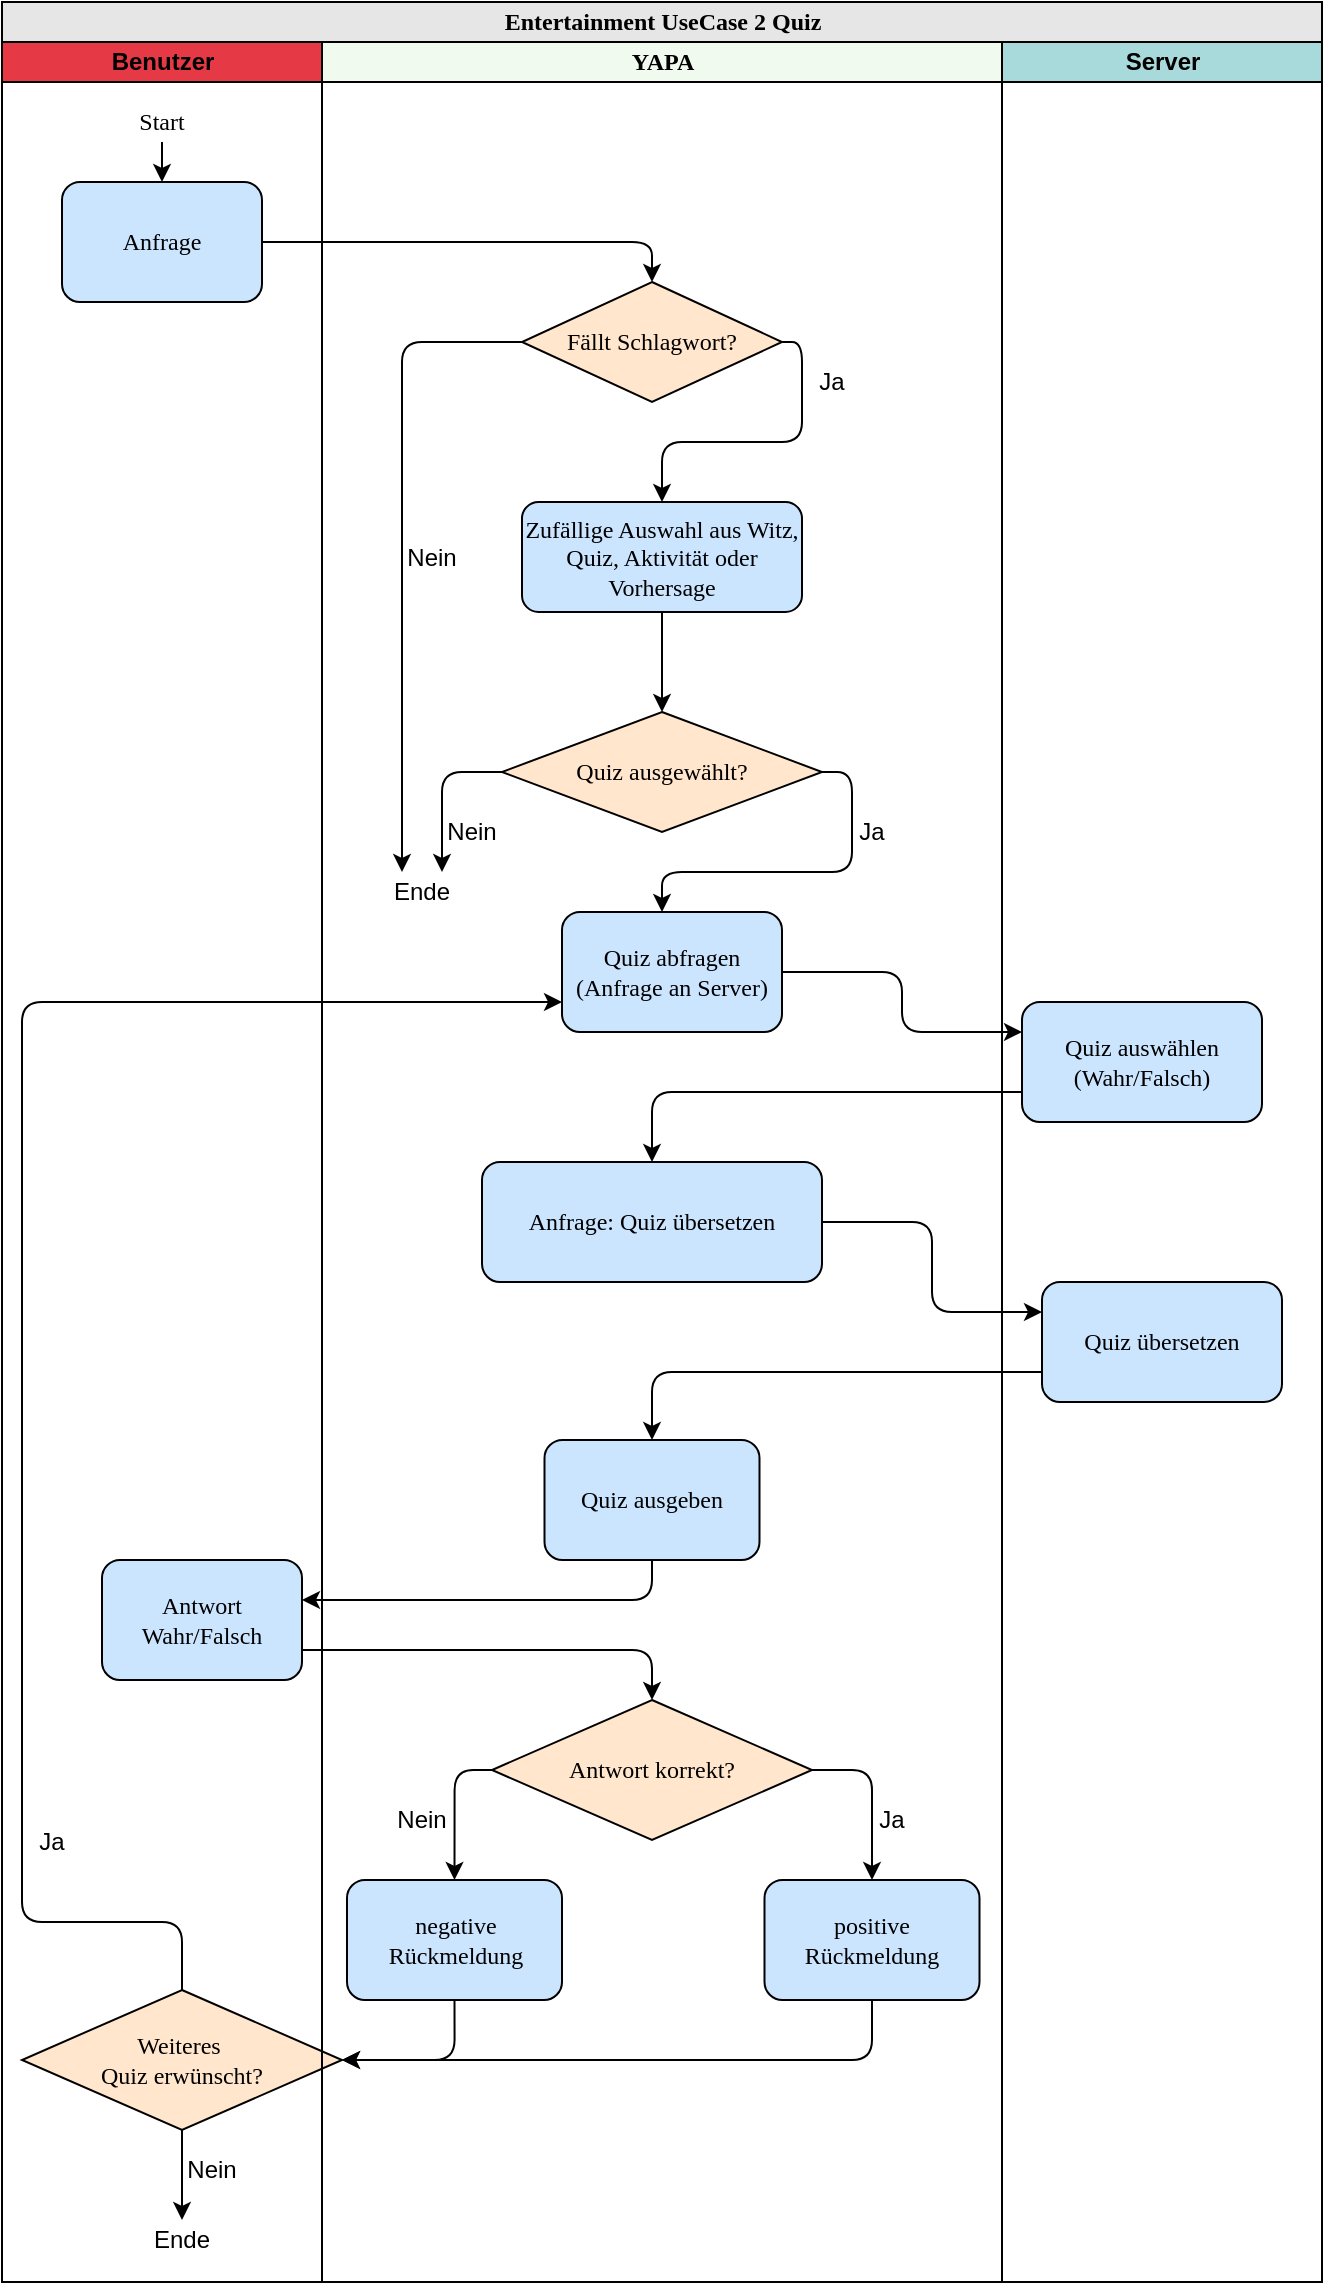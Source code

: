 <mxfile version="14.4.3" type="device"><diagram id="wQyJhI2txuhhI7jL_E2x" name="Seite-1"><mxGraphModel dx="1024" dy="592" grid="1" gridSize="10" guides="1" tooltips="1" connect="1" arrows="1" fold="1" page="1" pageScale="1" pageWidth="827" pageHeight="1169" math="0" shadow="0"><root><mxCell id="0"/><mxCell id="1" parent="0"/><mxCell id="SLYva9v7MlJXnkV6sIYc-1" value="&lt;font style=&quot;font-size: 12px&quot;&gt;Entertainment UseCase 2 Quiz&lt;/font&gt;" style="swimlane;html=1;childLayout=stackLayout;startSize=20;rounded=0;shadow=0;labelBackgroundColor=none;strokeWidth=1;fontFamily=Verdana;fontSize=8;align=center;fillColor=#E6E6E6;" parent="1" vertex="1"><mxGeometry x="70" y="40" width="660" height="1140" as="geometry"/></mxCell><mxCell id="SLYva9v7MlJXnkV6sIYc-2" value="Benutzer" style="swimlane;html=1;startSize=20;fillColor=#E63946;" parent="SLYva9v7MlJXnkV6sIYc-1" vertex="1"><mxGeometry y="20" width="160" height="1120" as="geometry"/></mxCell><mxCell id="SLYva9v7MlJXnkV6sIYc-3" style="edgeStyle=orthogonalEdgeStyle;rounded=1;orthogonalLoop=1;jettySize=auto;html=1;fontSize=12;" parent="SLYva9v7MlJXnkV6sIYc-2" source="SLYva9v7MlJXnkV6sIYc-4" target="SLYva9v7MlJXnkV6sIYc-5" edge="1"><mxGeometry relative="1" as="geometry"/></mxCell><mxCell id="SLYva9v7MlJXnkV6sIYc-4" value="&lt;font face=&quot;Verdana&quot;&gt;Start&lt;/font&gt;" style="text;html=1;strokeColor=none;fillColor=none;align=center;verticalAlign=middle;whiteSpace=wrap;rounded=0;" parent="SLYva9v7MlJXnkV6sIYc-2" vertex="1"><mxGeometry x="60" y="30" width="40" height="20" as="geometry"/></mxCell><mxCell id="SLYva9v7MlJXnkV6sIYc-5" value="&lt;font style=&quot;font-size: 12px&quot;&gt;Anfrage&lt;/font&gt;" style="rounded=1;whiteSpace=wrap;html=1;shadow=0;labelBackgroundColor=none;strokeWidth=1;fontFamily=Verdana;fontSize=8;align=center;fillColor=#CCE5FF;" parent="SLYva9v7MlJXnkV6sIYc-2" vertex="1"><mxGeometry x="30" y="70" width="100" height="60" as="geometry"/></mxCell><mxCell id="SLYva9v7MlJXnkV6sIYc-6" value="Ja" style="text;html=1;strokeColor=none;fillColor=none;align=center;verticalAlign=middle;whiteSpace=wrap;rounded=0;fontSize=12;" parent="SLYva9v7MlJXnkV6sIYc-2" vertex="1"><mxGeometry x="10" y="890" width="30" height="20" as="geometry"/></mxCell><mxCell id="SLYva9v7MlJXnkV6sIYc-7" value="Weiteres&amp;nbsp;&lt;br&gt;Quiz erwünscht?" style="rhombus;whiteSpace=wrap;html=1;rounded=0;shadow=0;labelBackgroundColor=none;strokeWidth=1;fontFamily=Verdana;fontSize=12;align=center;fillColor=#FFE6CC;" parent="SLYva9v7MlJXnkV6sIYc-2" vertex="1"><mxGeometry x="10" y="974" width="160" height="70" as="geometry"/></mxCell><mxCell id="SLYva9v7MlJXnkV6sIYc-8" value="Ende" style="text;html=1;strokeColor=none;fillColor=none;align=center;verticalAlign=middle;whiteSpace=wrap;rounded=0;" parent="SLYva9v7MlJXnkV6sIYc-2" vertex="1"><mxGeometry x="70" y="1089" width="40" height="20" as="geometry"/></mxCell><mxCell id="SLYva9v7MlJXnkV6sIYc-9" style="edgeStyle=orthogonalEdgeStyle;rounded=0;orthogonalLoop=1;jettySize=auto;html=1;exitX=0.5;exitY=1;exitDx=0;exitDy=0;fontSize=12;entryX=0.5;entryY=0;entryDx=0;entryDy=0;" parent="SLYva9v7MlJXnkV6sIYc-2" source="SLYva9v7MlJXnkV6sIYc-7" target="SLYva9v7MlJXnkV6sIYc-8" edge="1"><mxGeometry relative="1" as="geometry"><mxPoint x="90" y="1084" as="sourcePoint"/><mxPoint x="90" y="1094" as="targetPoint"/></mxGeometry></mxCell><mxCell id="SLYva9v7MlJXnkV6sIYc-10" value="Nein" style="text;html=1;strokeColor=none;fillColor=none;align=center;verticalAlign=middle;whiteSpace=wrap;rounded=0;fontSize=12;" parent="SLYva9v7MlJXnkV6sIYc-2" vertex="1"><mxGeometry x="90" y="1054" width="30" height="20" as="geometry"/></mxCell><mxCell id="SLYva9v7MlJXnkV6sIYc-44" value="&lt;font style=&quot;font-size: 12px&quot;&gt;Antwort Wahr/Falsch&lt;/font&gt;" style="rounded=1;whiteSpace=wrap;html=1;shadow=0;labelBackgroundColor=none;strokeWidth=1;fontFamily=Verdana;fontSize=8;align=center;fillColor=#CCE5FF;" parent="SLYva9v7MlJXnkV6sIYc-2" vertex="1"><mxGeometry x="50" y="759" width="100" height="60" as="geometry"/></mxCell><mxCell id="SLYva9v7MlJXnkV6sIYc-35" style="edgeStyle=orthogonalEdgeStyle;rounded=1;orthogonalLoop=1;jettySize=auto;html=1;fontSize=12;exitX=1;exitY=0.5;exitDx=0;exitDy=0;entryX=0;entryY=0.25;entryDx=0;entryDy=0;" parent="SLYva9v7MlJXnkV6sIYc-1" source="SLYva9v7MlJXnkV6sIYc-29" target="SLYva9v7MlJXnkV6sIYc-40" edge="1"><mxGeometry relative="1" as="geometry"><mxPoint x="480" y="645" as="sourcePoint"/><mxPoint x="600" y="670" as="targetPoint"/></mxGeometry></mxCell><mxCell id="SLYva9v7MlJXnkV6sIYc-36" style="edgeStyle=orthogonalEdgeStyle;rounded=1;orthogonalLoop=1;jettySize=auto;html=1;fontSize=12;exitX=0;exitY=0.75;exitDx=0;exitDy=0;" parent="SLYva9v7MlJXnkV6sIYc-1" source="SLYva9v7MlJXnkV6sIYc-40" target="113UlIvvyqEA3P-8tzpB-1" edge="1"><mxGeometry relative="1" as="geometry"><mxPoint x="400" y="875" as="sourcePoint"/><mxPoint x="545" y="900" as="targetPoint"/></mxGeometry></mxCell><mxCell id="SLYva9v7MlJXnkV6sIYc-38" style="edgeStyle=orthogonalEdgeStyle;rounded=1;orthogonalLoop=1;jettySize=auto;html=1;fontSize=12;entryX=0;entryY=0.75;entryDx=0;entryDy=0;exitX=0.5;exitY=0;exitDx=0;exitDy=0;" parent="SLYva9v7MlJXnkV6sIYc-1" source="SLYva9v7MlJXnkV6sIYc-7" target="SLYva9v7MlJXnkV6sIYc-29" edge="1"><mxGeometry relative="1" as="geometry"><mxPoint x="220" y="955" as="sourcePoint"/><mxPoint x="410" y="860" as="targetPoint"/><Array as="points"><mxPoint x="90" y="960"/><mxPoint x="10" y="960"/><mxPoint x="10" y="500"/></Array></mxGeometry></mxCell><mxCell id="SLYva9v7MlJXnkV6sIYc-11" value="&lt;font face=&quot;Verdana&quot;&gt;YAPA&lt;/font&gt;" style="swimlane;html=1;startSize=20;fillColor=#F1FAEE;" parent="SLYva9v7MlJXnkV6sIYc-1" vertex="1"><mxGeometry x="160" y="20" width="340" height="1120" as="geometry"/></mxCell><mxCell id="SLYva9v7MlJXnkV6sIYc-12" value="&lt;font style=&quot;font-size: 12px&quot;&gt;Zufällige Auswahl aus Witz, Quiz, Aktivität oder Vorhersage&lt;/font&gt;" style="rounded=1;whiteSpace=wrap;html=1;shadow=0;labelBackgroundColor=none;strokeWidth=1;fontFamily=Verdana;fontSize=8;align=center;fillColor=#CCE5FF;" parent="SLYva9v7MlJXnkV6sIYc-11" vertex="1"><mxGeometry x="100" y="230" width="140" height="55" as="geometry"/></mxCell><mxCell id="SLYva9v7MlJXnkV6sIYc-13" style="edgeStyle=orthogonalEdgeStyle;rounded=1;orthogonalLoop=1;jettySize=auto;html=1;exitX=0;exitY=0.5;exitDx=0;exitDy=0;entryX=0.75;entryY=0;entryDx=0;entryDy=0;" parent="SLYva9v7MlJXnkV6sIYc-11" source="SLYva9v7MlJXnkV6sIYc-15" target="SLYva9v7MlJXnkV6sIYc-33" edge="1"><mxGeometry relative="1" as="geometry"><mxPoint x="70" y="415" as="targetPoint"/></mxGeometry></mxCell><mxCell id="SLYva9v7MlJXnkV6sIYc-14" style="edgeStyle=orthogonalEdgeStyle;rounded=1;orthogonalLoop=1;jettySize=auto;html=1;exitX=1;exitY=0.5;exitDx=0;exitDy=0;" parent="SLYva9v7MlJXnkV6sIYc-11" source="SLYva9v7MlJXnkV6sIYc-15" edge="1"><mxGeometry relative="1" as="geometry"><mxPoint x="170" y="435" as="targetPoint"/><Array as="points"><mxPoint x="265" y="365"/><mxPoint x="265" y="415"/><mxPoint x="170" y="415"/></Array></mxGeometry></mxCell><mxCell id="SLYva9v7MlJXnkV6sIYc-15" value="Quiz ausgewählt?" style="rhombus;whiteSpace=wrap;html=1;rounded=0;shadow=0;labelBackgroundColor=none;strokeWidth=1;fontFamily=Verdana;fontSize=12;align=center;fillColor=#FFE6CC;" parent="SLYva9v7MlJXnkV6sIYc-11" vertex="1"><mxGeometry x="90" y="335" width="160" height="60" as="geometry"/></mxCell><mxCell id="SLYva9v7MlJXnkV6sIYc-17" style="edgeStyle=orthogonalEdgeStyle;rounded=1;orthogonalLoop=1;jettySize=auto;html=1;exitX=1;exitY=0.5;exitDx=0;exitDy=0;entryX=0.5;entryY=0;entryDx=0;entryDy=0;fontSize=12;" parent="SLYva9v7MlJXnkV6sIYc-11" source="SLYva9v7MlJXnkV6sIYc-19" target="SLYva9v7MlJXnkV6sIYc-12" edge="1"><mxGeometry relative="1" as="geometry"><Array as="points"><mxPoint x="240" y="150"/><mxPoint x="240" y="200"/><mxPoint x="170" y="200"/></Array></mxGeometry></mxCell><mxCell id="SLYva9v7MlJXnkV6sIYc-18" style="edgeStyle=orthogonalEdgeStyle;rounded=1;orthogonalLoop=1;jettySize=auto;html=1;exitX=0;exitY=0.5;exitDx=0;exitDy=0;entryX=0.25;entryY=0;entryDx=0;entryDy=0;fontSize=12;" parent="SLYva9v7MlJXnkV6sIYc-11" source="SLYva9v7MlJXnkV6sIYc-19" target="SLYva9v7MlJXnkV6sIYc-33" edge="1"><mxGeometry relative="1" as="geometry"><Array as="points"><mxPoint x="40" y="150"/></Array><mxPoint x="30" y="200" as="targetPoint"/></mxGeometry></mxCell><mxCell id="SLYva9v7MlJXnkV6sIYc-19" value="Fällt Schlagwort?" style="rhombus;whiteSpace=wrap;html=1;rounded=0;shadow=0;labelBackgroundColor=none;strokeWidth=1;fontFamily=Verdana;fontSize=12;align=center;fillColor=#FFE6CC;" parent="SLYva9v7MlJXnkV6sIYc-11" vertex="1"><mxGeometry x="100" y="120" width="130" height="60" as="geometry"/></mxCell><mxCell id="SLYva9v7MlJXnkV6sIYc-21" value="&lt;div&gt;Nein&lt;/div&gt;" style="text;html=1;strokeColor=none;fillColor=none;align=center;verticalAlign=middle;whiteSpace=wrap;rounded=0;fontSize=12;" parent="SLYva9v7MlJXnkV6sIYc-11" vertex="1"><mxGeometry x="40" y="247.5" width="30" height="20" as="geometry"/></mxCell><mxCell id="SLYva9v7MlJXnkV6sIYc-22" value="&lt;div&gt;Nein&lt;/div&gt;" style="text;html=1;strokeColor=none;fillColor=none;align=center;verticalAlign=middle;whiteSpace=wrap;rounded=0;fontSize=12;" parent="SLYva9v7MlJXnkV6sIYc-11" vertex="1"><mxGeometry x="60" y="385" width="30" height="20" as="geometry"/></mxCell><mxCell id="SLYva9v7MlJXnkV6sIYc-23" value="Ja" style="text;html=1;strokeColor=none;fillColor=none;align=center;verticalAlign=middle;whiteSpace=wrap;rounded=0;fontSize=12;" parent="SLYva9v7MlJXnkV6sIYc-11" vertex="1"><mxGeometry x="240" y="160" width="30" height="20" as="geometry"/></mxCell><mxCell id="SLYva9v7MlJXnkV6sIYc-24" value="Ja" style="text;html=1;strokeColor=none;fillColor=none;align=center;verticalAlign=middle;whiteSpace=wrap;rounded=0;fontSize=12;" parent="SLYva9v7MlJXnkV6sIYc-11" vertex="1"><mxGeometry x="260" y="385" width="30" height="20" as="geometry"/></mxCell><mxCell id="SLYva9v7MlJXnkV6sIYc-29" value="&lt;font style=&quot;font-size: 12px&quot;&gt;Quiz abfragen (Anfrage an Server)&lt;/font&gt;" style="rounded=1;whiteSpace=wrap;html=1;shadow=0;labelBackgroundColor=none;strokeWidth=1;fontFamily=Verdana;fontSize=8;align=center;fillColor=#CCE5FF;" parent="SLYva9v7MlJXnkV6sIYc-11" vertex="1"><mxGeometry x="120" y="435" width="110" height="60" as="geometry"/></mxCell><mxCell id="SLYva9v7MlJXnkV6sIYc-33" value="Ende" style="text;html=1;strokeColor=none;fillColor=none;align=center;verticalAlign=middle;whiteSpace=wrap;rounded=0;fontSize=12;" parent="SLYva9v7MlJXnkV6sIYc-11" vertex="1"><mxGeometry x="30" y="415" width="40" height="20" as="geometry"/></mxCell><mxCell id="SLYva9v7MlJXnkV6sIYc-34" value="&lt;font style=&quot;font-size: 12px&quot;&gt;Quiz ausgeben&lt;/font&gt;" style="rounded=1;whiteSpace=wrap;html=1;shadow=0;labelBackgroundColor=none;strokeWidth=1;fontFamily=Verdana;fontSize=8;align=center;fillColor=#CCE5FF;" parent="SLYva9v7MlJXnkV6sIYc-11" vertex="1"><mxGeometry x="111.25" y="699" width="107.5" height="60" as="geometry"/></mxCell><mxCell id="SLYva9v7MlJXnkV6sIYc-45" value="&lt;font style=&quot;font-size: 12px&quot;&gt;positive Rückmeldung&lt;/font&gt;" style="rounded=1;whiteSpace=wrap;html=1;shadow=0;labelBackgroundColor=none;strokeWidth=1;fontFamily=Verdana;fontSize=8;align=center;fillColor=#CCE5FF;" parent="SLYva9v7MlJXnkV6sIYc-11" vertex="1"><mxGeometry x="221.25" y="919" width="107.5" height="60" as="geometry"/></mxCell><mxCell id="SLYva9v7MlJXnkV6sIYc-46" value="Antwort korrekt?" style="rhombus;whiteSpace=wrap;html=1;rounded=0;shadow=0;labelBackgroundColor=none;strokeWidth=1;fontFamily=Verdana;fontSize=12;align=center;fillColor=#FFE6CC;" parent="SLYva9v7MlJXnkV6sIYc-11" vertex="1"><mxGeometry x="85" y="829" width="160" height="70" as="geometry"/></mxCell><mxCell id="SLYva9v7MlJXnkV6sIYc-50" value="&lt;font style=&quot;font-size: 12px&quot;&gt;negative Rückmeldung&lt;/font&gt;" style="rounded=1;whiteSpace=wrap;html=1;shadow=0;labelBackgroundColor=none;strokeWidth=1;fontFamily=Verdana;fontSize=8;align=center;fillColor=#CCE5FF;" parent="SLYva9v7MlJXnkV6sIYc-11" vertex="1"><mxGeometry x="12.5" y="919" width="107.5" height="60" as="geometry"/></mxCell><mxCell id="SLYva9v7MlJXnkV6sIYc-51" style="edgeStyle=orthogonalEdgeStyle;rounded=1;orthogonalLoop=1;jettySize=auto;html=1;exitX=0;exitY=0.5;exitDx=0;exitDy=0;fontSize=12;entryX=0.5;entryY=0;entryDx=0;entryDy=0;" parent="SLYva9v7MlJXnkV6sIYc-11" source="SLYva9v7MlJXnkV6sIYc-46" target="SLYva9v7MlJXnkV6sIYc-50" edge="1"><mxGeometry relative="1" as="geometry"><mxPoint y="814" as="sourcePoint"/><mxPoint x="190" y="839" as="targetPoint"/><Array as="points"><mxPoint x="66" y="864"/></Array></mxGeometry></mxCell><mxCell id="SLYva9v7MlJXnkV6sIYc-52" style="edgeStyle=orthogonalEdgeStyle;rounded=1;orthogonalLoop=1;jettySize=auto;html=1;exitX=1;exitY=0.5;exitDx=0;exitDy=0;fontSize=12;entryX=0.5;entryY=0;entryDx=0;entryDy=0;" parent="SLYva9v7MlJXnkV6sIYc-11" source="SLYva9v7MlJXnkV6sIYc-46" target="SLYva9v7MlJXnkV6sIYc-45" edge="1"><mxGeometry relative="1" as="geometry"><mxPoint x="110" y="874" as="sourcePoint"/><mxPoint x="85" y="929" as="targetPoint"/><Array as="points"><mxPoint x="275" y="864"/></Array></mxGeometry></mxCell><mxCell id="SLYva9v7MlJXnkV6sIYc-55" value="Nein" style="text;html=1;strokeColor=none;fillColor=none;align=center;verticalAlign=middle;whiteSpace=wrap;rounded=0;fontSize=12;" parent="SLYva9v7MlJXnkV6sIYc-11" vertex="1"><mxGeometry x="35" y="879" width="30" height="20" as="geometry"/></mxCell><mxCell id="SLYva9v7MlJXnkV6sIYc-56" value="Ja" style="text;html=1;strokeColor=none;fillColor=none;align=center;verticalAlign=middle;whiteSpace=wrap;rounded=0;fontSize=12;" parent="SLYva9v7MlJXnkV6sIYc-11" vertex="1"><mxGeometry x="270" y="879" width="30" height="20" as="geometry"/></mxCell><mxCell id="113UlIvvyqEA3P-8tzpB-1" value="&lt;font style=&quot;font-size: 12px&quot;&gt;Anfrage: Quiz übersetzen&lt;br&gt;&lt;/font&gt;" style="rounded=1;whiteSpace=wrap;html=1;shadow=0;labelBackgroundColor=none;strokeWidth=1;fontFamily=Verdana;fontSize=8;align=center;fillColor=#CCE5FF;" parent="SLYva9v7MlJXnkV6sIYc-11" vertex="1"><mxGeometry x="80" y="560" width="170" height="60" as="geometry"/></mxCell><mxCell id="113UlIvvyqEA3P-8tzpB-5" style="edgeStyle=orthogonalEdgeStyle;rounded=1;orthogonalLoop=1;jettySize=auto;html=1;exitX=0.5;exitY=1;exitDx=0;exitDy=0;entryX=0.5;entryY=0;entryDx=0;entryDy=0;fontSize=12;" parent="SLYva9v7MlJXnkV6sIYc-11" source="SLYva9v7MlJXnkV6sIYc-12" target="SLYva9v7MlJXnkV6sIYc-15" edge="1"><mxGeometry relative="1" as="geometry"><Array as="points"><mxPoint x="170" y="320"/><mxPoint x="170" y="320"/></Array><mxPoint x="435" y="270" as="sourcePoint"/><mxPoint x="375" y="350" as="targetPoint"/></mxGeometry></mxCell><mxCell id="SLYva9v7MlJXnkV6sIYc-37" style="edgeStyle=orthogonalEdgeStyle;rounded=1;orthogonalLoop=1;jettySize=auto;html=1;exitX=0.5;exitY=1;exitDx=0;exitDy=0;fontSize=12;" parent="SLYva9v7MlJXnkV6sIYc-1" source="SLYva9v7MlJXnkV6sIYc-34" target="SLYva9v7MlJXnkV6sIYc-44" edge="1"><mxGeometry relative="1" as="geometry"><mxPoint x="260" y="874" as="sourcePoint"/><mxPoint x="20" y="934" as="targetPoint"/><Array as="points"><mxPoint x="325" y="799"/></Array></mxGeometry></mxCell><mxCell id="SLYva9v7MlJXnkV6sIYc-47" style="edgeStyle=orthogonalEdgeStyle;rounded=1;orthogonalLoop=1;jettySize=auto;html=1;exitX=1;exitY=0.75;exitDx=0;exitDy=0;fontSize=12;entryX=0.5;entryY=0;entryDx=0;entryDy=0;" parent="SLYva9v7MlJXnkV6sIYc-1" source="SLYva9v7MlJXnkV6sIYc-44" target="SLYva9v7MlJXnkV6sIYc-46" edge="1"><mxGeometry relative="1" as="geometry"><mxPoint x="340" y="784" as="sourcePoint"/><mxPoint x="160" y="809" as="targetPoint"/><Array as="points"><mxPoint x="325" y="824"/></Array></mxGeometry></mxCell><mxCell id="SLYva9v7MlJXnkV6sIYc-39" value="Server" style="swimlane;html=1;startSize=20;fillColor=#A8DADC;" parent="SLYva9v7MlJXnkV6sIYc-1" vertex="1"><mxGeometry x="500" y="20" width="160" height="1120" as="geometry"/></mxCell><mxCell id="SLYva9v7MlJXnkV6sIYc-40" value="&lt;font style=&quot;font-size: 12px&quot;&gt;Quiz auswählen (Wahr/Falsch)&lt;br&gt;&lt;/font&gt;" style="rounded=1;whiteSpace=wrap;html=1;shadow=0;labelBackgroundColor=none;strokeWidth=1;fontFamily=Verdana;fontSize=8;align=center;fillColor=#CCE5FF;" parent="SLYva9v7MlJXnkV6sIYc-39" vertex="1"><mxGeometry x="10" y="480" width="120" height="60" as="geometry"/></mxCell><mxCell id="113UlIvvyqEA3P-8tzpB-2" value="&lt;font style=&quot;font-size: 12px&quot;&gt;Quiz übersetzen&lt;br&gt;&lt;/font&gt;" style="rounded=1;whiteSpace=wrap;html=1;shadow=0;labelBackgroundColor=none;strokeWidth=1;fontFamily=Verdana;fontSize=8;align=center;fillColor=#CCE5FF;" parent="SLYva9v7MlJXnkV6sIYc-39" vertex="1"><mxGeometry x="20" y="620" width="120" height="60" as="geometry"/></mxCell><mxCell id="SLYva9v7MlJXnkV6sIYc-41" style="edgeStyle=orthogonalEdgeStyle;rounded=1;orthogonalLoop=1;jettySize=auto;html=1;exitX=1;exitY=0.5;exitDx=0;exitDy=0;entryX=0.5;entryY=0;entryDx=0;entryDy=0;fontSize=12;" parent="SLYva9v7MlJXnkV6sIYc-1" source="SLYva9v7MlJXnkV6sIYc-5" target="SLYva9v7MlJXnkV6sIYc-19" edge="1"><mxGeometry relative="1" as="geometry"/></mxCell><mxCell id="113UlIvvyqEA3P-8tzpB-3" style="edgeStyle=orthogonalEdgeStyle;rounded=1;orthogonalLoop=1;jettySize=auto;html=1;fontSize=12;exitX=1;exitY=0.5;exitDx=0;exitDy=0;entryX=0;entryY=0.25;entryDx=0;entryDy=0;" parent="SLYva9v7MlJXnkV6sIYc-1" source="113UlIvvyqEA3P-8tzpB-1" target="113UlIvvyqEA3P-8tzpB-2" edge="1"><mxGeometry relative="1" as="geometry"><mxPoint x="520" y="555" as="sourcePoint"/><mxPoint x="335" y="590" as="targetPoint"/></mxGeometry></mxCell><mxCell id="113UlIvvyqEA3P-8tzpB-4" style="edgeStyle=orthogonalEdgeStyle;rounded=1;orthogonalLoop=1;jettySize=auto;html=1;fontSize=12;exitX=0;exitY=0.75;exitDx=0;exitDy=0;entryX=0.5;entryY=0;entryDx=0;entryDy=0;" parent="SLYva9v7MlJXnkV6sIYc-1" source="113UlIvvyqEA3P-8tzpB-2" target="SLYva9v7MlJXnkV6sIYc-34" edge="1"><mxGeometry relative="1" as="geometry"><mxPoint x="420" y="620" as="sourcePoint"/><mxPoint x="530" y="665" as="targetPoint"/></mxGeometry></mxCell><mxCell id="SLYva9v7MlJXnkV6sIYc-53" style="edgeStyle=orthogonalEdgeStyle;rounded=1;orthogonalLoop=1;jettySize=auto;html=1;exitX=0.5;exitY=1;exitDx=0;exitDy=0;fontSize=12;" parent="1" source="SLYva9v7MlJXnkV6sIYc-50" edge="1"><mxGeometry relative="1" as="geometry"><mxPoint x="230" y="874" as="sourcePoint"/><mxPoint x="240" y="1069" as="targetPoint"/><Array as="points"><mxPoint x="296" y="1069"/></Array></mxGeometry></mxCell><mxCell id="SLYva9v7MlJXnkV6sIYc-54" style="edgeStyle=orthogonalEdgeStyle;rounded=1;orthogonalLoop=1;jettySize=auto;html=1;exitX=0.5;exitY=1;exitDx=0;exitDy=0;fontSize=12;" parent="1" source="SLYva9v7MlJXnkV6sIYc-45" edge="1"><mxGeometry relative="1" as="geometry"><mxPoint x="315" y="1049" as="sourcePoint"/><mxPoint x="240" y="1069" as="targetPoint"/><Array as="points"><mxPoint x="505" y="1069"/></Array></mxGeometry></mxCell></root></mxGraphModel></diagram></mxfile>